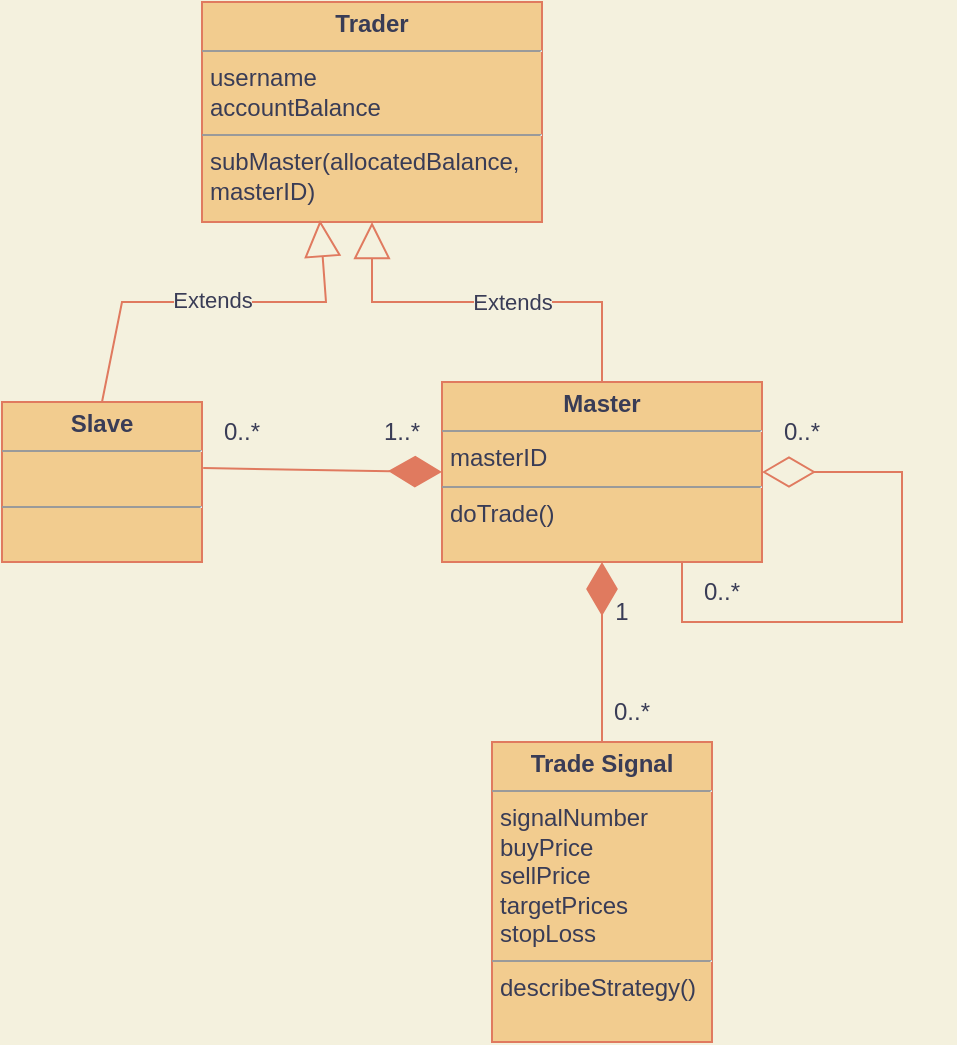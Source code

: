 <mxfile version="18.0.2"><diagram id="vo1PPCyn-S3GxIaf5i0c" name="Page-1"><mxGraphModel dx="782" dy="668" grid="1" gridSize="10" guides="1" tooltips="1" connect="1" arrows="1" fold="1" page="1" pageScale="1" pageWidth="850" pageHeight="1100" background="#F4F1DE" math="0" shadow="0"><root><mxCell id="0"/><mxCell id="1" parent="0"/><mxCell id="5RKPUCQrO08hOT_hjSiw-2" value="&lt;p style=&quot;margin:0px;margin-top:4px;text-align:center;&quot;&gt;&lt;b&gt;Trader&lt;/b&gt;&lt;br&gt;&lt;/p&gt;&lt;hr size=&quot;1&quot;&gt;&lt;p style=&quot;margin:0px;margin-left:4px;&quot;&gt;username&lt;/p&gt;&lt;p style=&quot;margin:0px;margin-left:4px;&quot;&gt;accountBalance&lt;/p&gt;&lt;hr size=&quot;1&quot;&gt;&lt;p style=&quot;margin:0px;margin-left:4px;&quot;&gt;subMaster(allocatedBalance,&lt;/p&gt;&lt;p style=&quot;margin:0px;margin-left:4px;&quot;&gt;masterID)&lt;br&gt;&lt;/p&gt;&lt;p style=&quot;margin:0px;margin-left:4px;&quot;&gt;&lt;br&gt;&lt;/p&gt;" style="verticalAlign=top;align=left;overflow=fill;fontSize=12;fontFamily=Helvetica;html=1;fillColor=#F2CC8F;strokeColor=#E07A5F;fontColor=#393C56;" vertex="1" parent="1"><mxGeometry x="240" y="110" width="170" height="110" as="geometry"/></mxCell><mxCell id="5RKPUCQrO08hOT_hjSiw-4" value="&lt;p style=&quot;margin:0px;margin-top:4px;text-align:center;&quot;&gt;&lt;b&gt;Slave&lt;/b&gt;&lt;br&gt;&lt;/p&gt;&lt;hr size=&quot;1&quot;&gt;&lt;p style=&quot;margin:0px;margin-left:4px;&quot;&gt;&lt;br&gt;&lt;/p&gt;&lt;hr size=&quot;1&quot;&gt;" style="verticalAlign=top;align=left;overflow=fill;fontSize=12;fontFamily=Helvetica;html=1;fillColor=#F2CC8F;strokeColor=#E07A5F;fontColor=#393C56;" vertex="1" parent="1"><mxGeometry x="140" y="310" width="100" height="80" as="geometry"/></mxCell><mxCell id="5RKPUCQrO08hOT_hjSiw-5" value="&lt;p style=&quot;margin:0px;margin-top:4px;text-align:center;&quot;&gt;&lt;b&gt;Master&lt;/b&gt;&lt;br&gt;&lt;/p&gt;&lt;hr size=&quot;1&quot;&gt;&lt;p style=&quot;margin:0px;margin-left:4px;&quot;&gt;masterID&lt;br&gt;&lt;/p&gt;&lt;hr size=&quot;1&quot;&gt;&lt;p style=&quot;margin:0px;margin-left:4px;&quot;&gt;doTrade()&lt;br&gt;&lt;/p&gt;" style="verticalAlign=top;align=left;overflow=fill;fontSize=12;fontFamily=Helvetica;html=1;fillColor=#F2CC8F;strokeColor=#E07A5F;fontColor=#393C56;" vertex="1" parent="1"><mxGeometry x="360" y="300" width="160" height="90" as="geometry"/></mxCell><mxCell id="5RKPUCQrO08hOT_hjSiw-7" value="&lt;p style=&quot;margin:0px;margin-top:4px;text-align:center;&quot;&gt;&lt;b&gt;Trade Signal&lt;/b&gt;&lt;br&gt;&lt;/p&gt;&lt;hr size=&quot;1&quot;&gt;&lt;p style=&quot;margin:0px;margin-left:4px;&quot;&gt;signalNumber&lt;/p&gt;&lt;p style=&quot;margin:0px;margin-left:4px;&quot;&gt;buyPrice&lt;/p&gt;&lt;p style=&quot;margin:0px;margin-left:4px;&quot;&gt;sellPrice&lt;/p&gt;&lt;p style=&quot;margin:0px;margin-left:4px;&quot;&gt;targetPrices&lt;/p&gt;&lt;p style=&quot;margin:0px;margin-left:4px;&quot;&gt;stopLoss&lt;br&gt;&lt;/p&gt;&lt;hr size=&quot;1&quot;&gt;&lt;p style=&quot;margin:0px;margin-left:4px;&quot;&gt;describeStrategy()&lt;br&gt;&lt;/p&gt;" style="verticalAlign=top;align=left;overflow=fill;fontSize=12;fontFamily=Helvetica;html=1;fillColor=#F2CC8F;strokeColor=#E07A5F;fontColor=#393C56;" vertex="1" parent="1"><mxGeometry x="385" y="480" width="110" height="150" as="geometry"/></mxCell><mxCell id="5RKPUCQrO08hOT_hjSiw-16" value="Extends" style="endArrow=block;endSize=16;endFill=0;html=1;rounded=0;entryX=0.5;entryY=1;entryDx=0;entryDy=0;exitX=0.5;exitY=0;exitDx=0;exitDy=0;exitPerimeter=0;labelBackgroundColor=#F4F1DE;strokeColor=#E07A5F;fontColor=#393C56;" edge="1" parent="1" source="5RKPUCQrO08hOT_hjSiw-5" target="5RKPUCQrO08hOT_hjSiw-2"><mxGeometry x="-0.125" width="160" relative="1" as="geometry"><mxPoint x="170" y="260" as="sourcePoint"/><mxPoint x="330" y="260" as="targetPoint"/><Array as="points"><mxPoint x="440" y="260"/><mxPoint x="325" y="260"/></Array><mxPoint as="offset"/></mxGeometry></mxCell><mxCell id="5RKPUCQrO08hOT_hjSiw-18" value="Extends" style="endArrow=block;endSize=16;endFill=0;html=1;rounded=0;exitX=0.5;exitY=0;exitDx=0;exitDy=0;entryX=0.347;entryY=0.991;entryDx=0;entryDy=0;entryPerimeter=0;labelBackgroundColor=#F4F1DE;strokeColor=#E07A5F;fontColor=#393C56;" edge="1" parent="1" source="5RKPUCQrO08hOT_hjSiw-4" target="5RKPUCQrO08hOT_hjSiw-2"><mxGeometry x="-0.009" y="1" width="160" relative="1" as="geometry"><mxPoint x="120" y="260" as="sourcePoint"/><mxPoint x="330" y="230" as="targetPoint"/><Array as="points"><mxPoint x="200" y="260"/><mxPoint x="302" y="260"/></Array><mxPoint as="offset"/></mxGeometry></mxCell><mxCell id="5RKPUCQrO08hOT_hjSiw-19" value="" style="endArrow=diamondThin;endFill=1;endSize=24;html=1;rounded=0;exitX=1.006;exitY=0.413;exitDx=0;exitDy=0;exitPerimeter=0;entryX=0;entryY=0.5;entryDx=0;entryDy=0;labelBackgroundColor=#F4F1DE;strokeColor=#E07A5F;fontColor=#393C56;" edge="1" parent="1" source="5RKPUCQrO08hOT_hjSiw-4" target="5RKPUCQrO08hOT_hjSiw-5"><mxGeometry width="160" relative="1" as="geometry"><mxPoint x="320" y="340" as="sourcePoint"/><mxPoint x="480" y="340" as="targetPoint"/></mxGeometry></mxCell><mxCell id="5RKPUCQrO08hOT_hjSiw-20" value="" style="endArrow=diamondThin;endFill=1;endSize=24;html=1;rounded=0;entryX=0.5;entryY=1;entryDx=0;entryDy=0;exitX=0.5;exitY=0;exitDx=0;exitDy=0;labelBackgroundColor=#F4F1DE;strokeColor=#E07A5F;fontColor=#393C56;" edge="1" parent="1" source="5RKPUCQrO08hOT_hjSiw-7" target="5RKPUCQrO08hOT_hjSiw-5"><mxGeometry width="160" relative="1" as="geometry"><mxPoint x="290" y="450" as="sourcePoint"/><mxPoint x="450" y="450" as="targetPoint"/></mxGeometry></mxCell><mxCell id="5RKPUCQrO08hOT_hjSiw-21" value="" style="endArrow=diamondThin;endFill=0;endSize=24;html=1;rounded=0;entryX=1;entryY=0.5;entryDx=0;entryDy=0;exitX=0.75;exitY=1;exitDx=0;exitDy=0;labelBackgroundColor=#F4F1DE;strokeColor=#E07A5F;fontColor=#393C56;" edge="1" parent="1" source="5RKPUCQrO08hOT_hjSiw-5" target="5RKPUCQrO08hOT_hjSiw-5"><mxGeometry width="160" relative="1" as="geometry"><mxPoint x="470" y="450" as="sourcePoint"/><mxPoint x="610" y="340" as="targetPoint"/><Array as="points"><mxPoint x="480" y="420"/><mxPoint x="590" y="420"/><mxPoint x="590" y="345"/></Array></mxGeometry></mxCell><mxCell id="5RKPUCQrO08hOT_hjSiw-22" value="0..*" style="text;html=1;strokeColor=none;fillColor=none;align=center;verticalAlign=middle;whiteSpace=wrap;rounded=0;fontColor=#393C56;" vertex="1" parent="1"><mxGeometry x="230" y="310" width="60" height="30" as="geometry"/></mxCell><mxCell id="5RKPUCQrO08hOT_hjSiw-23" value="1..*" style="text;html=1;strokeColor=none;fillColor=none;align=center;verticalAlign=middle;whiteSpace=wrap;rounded=0;fontColor=#393C56;" vertex="1" parent="1"><mxGeometry x="310" y="310" width="60" height="30" as="geometry"/></mxCell><mxCell id="5RKPUCQrO08hOT_hjSiw-24" value="0..*" style="text;html=1;strokeColor=none;fillColor=none;align=center;verticalAlign=middle;whiteSpace=wrap;rounded=0;fontColor=#393C56;" vertex="1" parent="1"><mxGeometry x="510" y="310" width="60" height="30" as="geometry"/></mxCell><mxCell id="5RKPUCQrO08hOT_hjSiw-25" value="0..*" style="text;html=1;strokeColor=none;fillColor=none;align=center;verticalAlign=middle;whiteSpace=wrap;rounded=0;fontColor=#393C56;" vertex="1" parent="1"><mxGeometry x="425" y="450" width="60" height="30" as="geometry"/></mxCell><mxCell id="5RKPUCQrO08hOT_hjSiw-26" value="0..*" style="text;html=1;strokeColor=none;fillColor=none;align=center;verticalAlign=middle;whiteSpace=wrap;rounded=0;fontColor=#393C56;" vertex="1" parent="1"><mxGeometry x="470" y="390" width="60" height="30" as="geometry"/></mxCell><mxCell id="5RKPUCQrO08hOT_hjSiw-27" value="1" style="text;html=1;strokeColor=none;fillColor=none;align=center;verticalAlign=middle;whiteSpace=wrap;rounded=0;fontColor=#393C56;" vertex="1" parent="1"><mxGeometry x="420" y="400" width="60" height="30" as="geometry"/></mxCell></root></mxGraphModel></diagram></mxfile>
